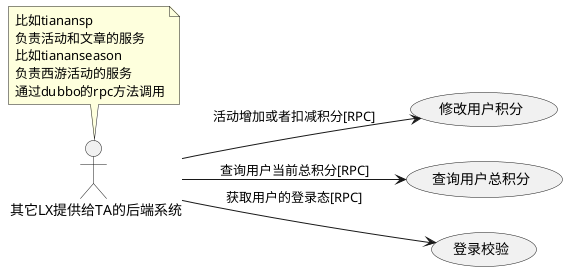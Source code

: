 @startuml

left to right direction

actor : 其它LX提供给TA的后端系统: as otherLxTaBackendService

note top of otherLxTaBackendService
比如tianansp
负责活动和文章的服务
比如tiananseason
负责西游活动的服务
通过dubbo的rpc方法调用
end note

usecase 修改用户积分 as changeUserPoint
usecase 查询用户总积分 as getUserTotalPoint
usecase 登录校验 as getRestContextByAccessToken


otherLxTaBackendService --> getRestContextByAccessToken:获取用户的登录态[RPC]
otherLxTaBackendService --> changeUserPoint:活动增加或者扣减积分[RPC]
otherLxTaBackendService --> getUserTotalPoint: 查询用户当前总积分[RPC]


@enduml